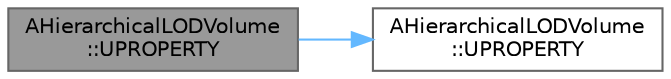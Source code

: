 digraph "AHierarchicalLODVolume::UPROPERTY"
{
 // INTERACTIVE_SVG=YES
 // LATEX_PDF_SIZE
  bgcolor="transparent";
  edge [fontname=Helvetica,fontsize=10,labelfontname=Helvetica,labelfontsize=10];
  node [fontname=Helvetica,fontsize=10,shape=box,height=0.2,width=0.4];
  rankdir="LR";
  Node1 [id="Node000001",label="AHierarchicalLODVolume\l::UPROPERTY",height=0.2,width=0.4,color="gray40", fillcolor="grey60", style="filled", fontcolor="black",tooltip="If set, this volume will only be applied to HLOD levels contained in the array."];
  Node1 -> Node2 [id="edge1_Node000001_Node000002",color="steelblue1",style="solid",tooltip=" "];
  Node2 [id="Node000002",label="AHierarchicalLODVolume\l::UPROPERTY",height=0.2,width=0.4,color="grey40", fillcolor="white", style="filled",URL="$d1/d3c/classAHierarchicalLODVolume.html#a6c5470a1a0714a460ba6cfa4f3db25d7",tooltip="When set this volume will incorporate actors which bounds overlap with the volume,..."];
}
